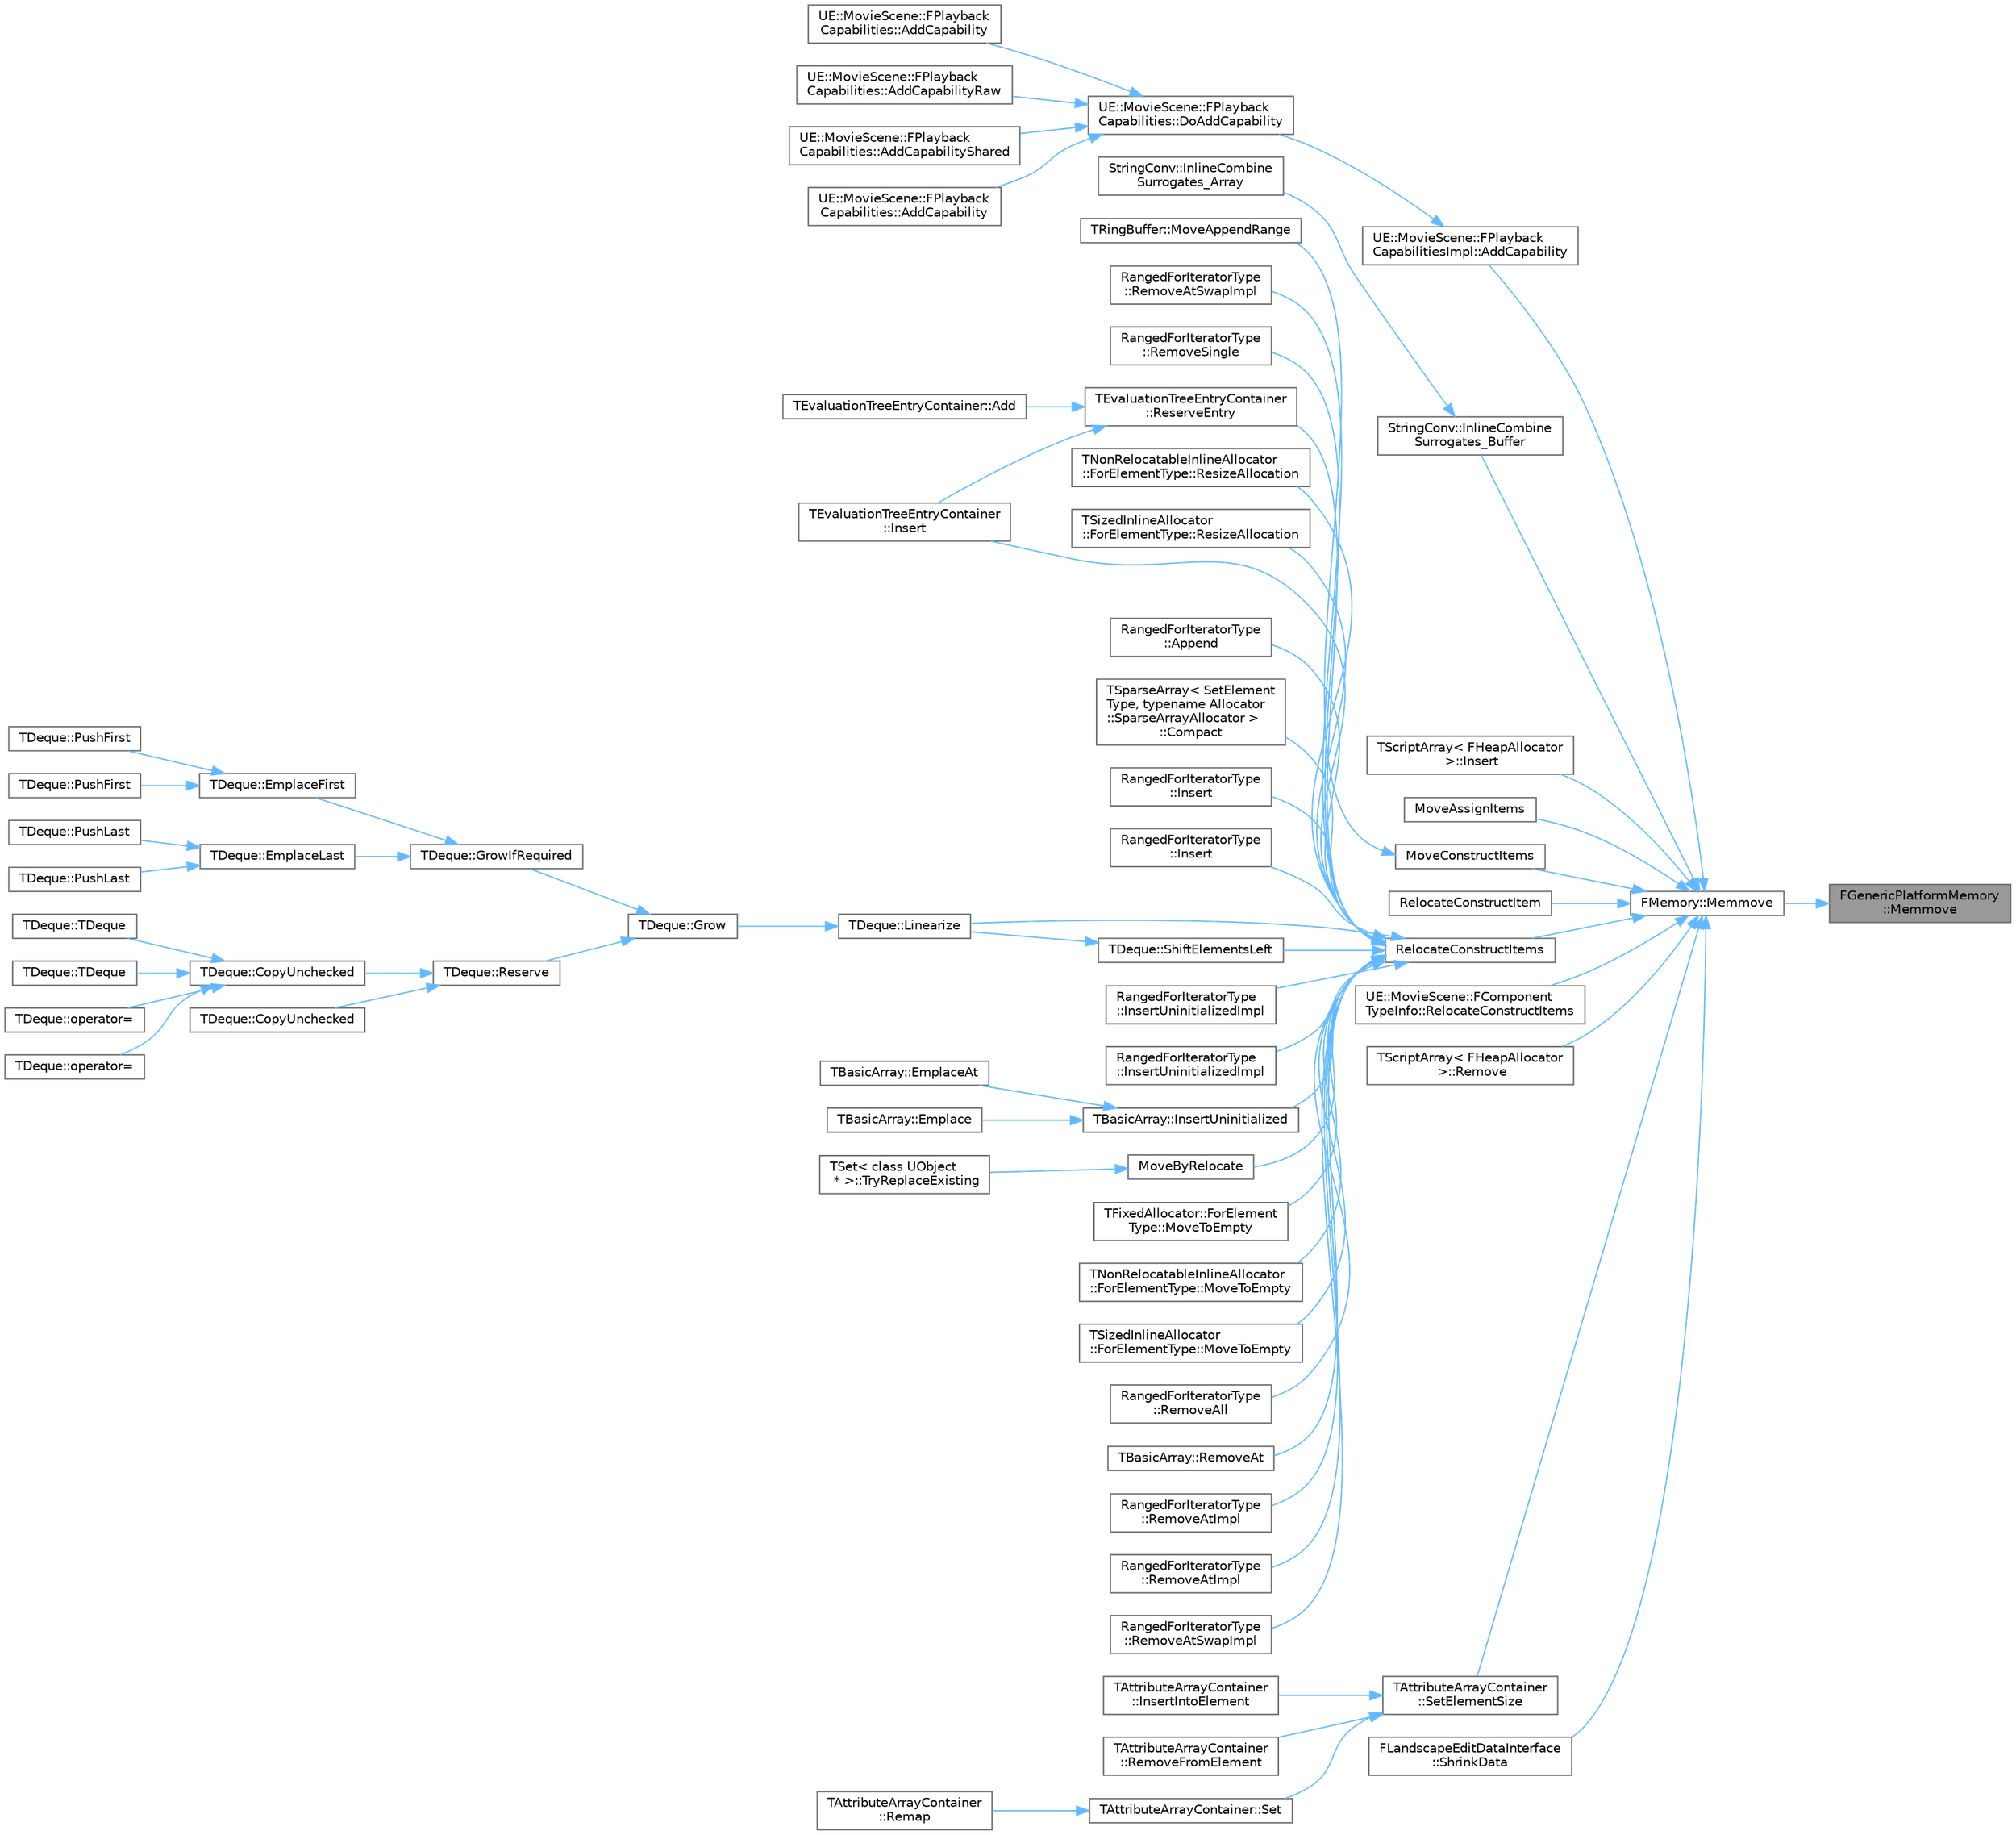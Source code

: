 digraph "FGenericPlatformMemory::Memmove"
{
 // INTERACTIVE_SVG=YES
 // LATEX_PDF_SIZE
  bgcolor="transparent";
  edge [fontname=Helvetica,fontsize=10,labelfontname=Helvetica,labelfontsize=10];
  node [fontname=Helvetica,fontsize=10,shape=box,height=0.2,width=0.4];
  rankdir="RL";
  Node1 [id="Node000001",label="FGenericPlatformMemory\l::Memmove",height=0.2,width=0.4,color="gray40", fillcolor="grey60", style="filled", fontcolor="black",tooltip="Copies count bytes of characters from Src to Dest."];
  Node1 -> Node2 [id="edge1_Node000001_Node000002",dir="back",color="steelblue1",style="solid",tooltip=" "];
  Node2 [id="Node000002",label="FMemory::Memmove",height=0.2,width=0.4,color="grey40", fillcolor="white", style="filled",URL="$de/d4a/structFMemory.html#a79d3be0945272bfb7e90a7f627c417e4",tooltip=" "];
  Node2 -> Node3 [id="edge2_Node000002_Node000003",dir="back",color="steelblue1",style="solid",tooltip=" "];
  Node3 [id="Node000003",label="UE::MovieScene::FPlayback\lCapabilitiesImpl::AddCapability",height=0.2,width=0.4,color="grey40", fillcolor="white", style="filled",URL="$d0/d99/structUE_1_1MovieScene_1_1FPlaybackCapabilitiesImpl.html#a1f3b2f7a0867f35e5af20cebe086a0bc",tooltip="Creates and stores a new capability object at the given bit."];
  Node3 -> Node4 [id="edge3_Node000003_Node000004",dir="back",color="steelblue1",style="solid",tooltip=" "];
  Node4 [id="Node000004",label="UE::MovieScene::FPlayback\lCapabilities::DoAddCapability",height=0.2,width=0.4,color="grey40", fillcolor="white", style="filled",URL="$d0/da8/structUE_1_1MovieScene_1_1FPlaybackCapabilities.html#aaac9fe260f3e1b153f7148f0eed5d12a",tooltip=" "];
  Node4 -> Node5 [id="edge4_Node000004_Node000005",dir="back",color="steelblue1",style="solid",tooltip=" "];
  Node5 [id="Node000005",label="UE::MovieScene::FPlayback\lCapabilities::AddCapability",height=0.2,width=0.4,color="grey40", fillcolor="white", style="filled",URL="$d0/da8/structUE_1_1MovieScene_1_1FPlaybackCapabilities.html#a6201f0f34f6406a3cb4c2b549e6a79b2",tooltip="Adds the specified capability to the container, using the supplied arguments to construct it."];
  Node4 -> Node6 [id="edge5_Node000004_Node000006",dir="back",color="steelblue1",style="solid",tooltip=" "];
  Node6 [id="Node000006",label="UE::MovieScene::FPlayback\lCapabilities::AddCapability",height=0.2,width=0.4,color="grey40", fillcolor="white", style="filled",URL="$d0/da8/structUE_1_1MovieScene_1_1FPlaybackCapabilities.html#a2ecf0013273fba9471f719f166de5252",tooltip="As per AsCapability, but with an explicit capability ID."];
  Node4 -> Node7 [id="edge6_Node000004_Node000007",dir="back",color="steelblue1",style="solid",tooltip=" "];
  Node7 [id="Node000007",label="UE::MovieScene::FPlayback\lCapabilities::AddCapabilityRaw",height=0.2,width=0.4,color="grey40", fillcolor="white", style="filled",URL="$d0/da8/structUE_1_1MovieScene_1_1FPlaybackCapabilities.html#ab6497f5330cb4a2643d4a6c3c61171c7",tooltip="Adds the specified capability to the container, as a simple raw pointer Ownership of the capability o..."];
  Node4 -> Node8 [id="edge7_Node000004_Node000008",dir="back",color="steelblue1",style="solid",tooltip=" "];
  Node8 [id="Node000008",label="UE::MovieScene::FPlayback\lCapabilities::AddCapabilityShared",height=0.2,width=0.4,color="grey40", fillcolor="white", style="filled",URL="$d0/da8/structUE_1_1MovieScene_1_1FPlaybackCapabilities.html#aa4ba27a0e081761f4bbab4e42649f489",tooltip="Adds the specified capability to the container, as a shared pointer Ownership of the capability objec..."];
  Node2 -> Node9 [id="edge8_Node000002_Node000009",dir="back",color="steelblue1",style="solid",tooltip=" "];
  Node9 [id="Node000009",label="StringConv::InlineCombine\lSurrogates_Buffer",height=0.2,width=0.4,color="grey40", fillcolor="white", style="filled",URL="$d5/dbd/namespaceStringConv.html#a11561dfc20a774efccbbeb17fa273475",tooltip="Inline combine any UTF-16 surrogate pairs in the given null-terminated character buffer,..."];
  Node9 -> Node10 [id="edge9_Node000009_Node000010",dir="back",color="steelblue1",style="solid",tooltip=" "];
  Node10 [id="Node000010",label="StringConv::InlineCombine\lSurrogates_Array",height=0.2,width=0.4,color="grey40", fillcolor="white", style="filled",URL="$d5/dbd/namespaceStringConv.html#a255b65a66c8399050886036da13a2f17",tooltip="Inline combine any UTF-16 surrogate pairs in the given null-terminated TCHAR array."];
  Node2 -> Node11 [id="edge10_Node000002_Node000011",dir="back",color="steelblue1",style="solid",tooltip=" "];
  Node11 [id="Node000011",label="TScriptArray\< FHeapAllocator\l \>::Insert",height=0.2,width=0.4,color="grey40", fillcolor="white", style="filled",URL="$da/d83/classTScriptArray.html#ab02d653799edcfe39292683a615c8154",tooltip=" "];
  Node2 -> Node12 [id="edge11_Node000002_Node000012",dir="back",color="steelblue1",style="solid",tooltip=" "];
  Node12 [id="Node000012",label="MoveAssignItems",height=0.2,width=0.4,color="grey40", fillcolor="white", style="filled",URL="$db/dea/MemoryOps_8h.html#a8e8399f1c81662794627da956008fee1",tooltip="Move assigns a range of items."];
  Node2 -> Node13 [id="edge12_Node000002_Node000013",dir="back",color="steelblue1",style="solid",tooltip=" "];
  Node13 [id="Node000013",label="MoveConstructItems",height=0.2,width=0.4,color="grey40", fillcolor="white", style="filled",URL="$db/dea/MemoryOps_8h.html#a2d73817e71f2b06a5a63ea9fec8a3f76",tooltip="Move constructs a range of items into memory."];
  Node13 -> Node14 [id="edge13_Node000013_Node000014",dir="back",color="steelblue1",style="solid",tooltip=" "];
  Node14 [id="Node000014",label="TRingBuffer::MoveAppendRange",height=0.2,width=0.4,color="grey40", fillcolor="white", style="filled",URL="$d7/d46/classTRingBuffer.html#a6ce3d2676691979c26d4de4e8fb7966f",tooltip="Append elements from a range onto the back pointer of the RingBuffer, resizing if necessary."];
  Node2 -> Node15 [id="edge14_Node000002_Node000015",dir="back",color="steelblue1",style="solid",tooltip=" "];
  Node15 [id="Node000015",label="RelocateConstructItem",height=0.2,width=0.4,color="grey40", fillcolor="white", style="filled",URL="$db/dea/MemoryOps_8h.html#a2cb74698c7d1c70af40f0d6bfac51b57",tooltip="Relocates a single items to a new memory location as a new type."];
  Node2 -> Node16 [id="edge15_Node000002_Node000016",dir="back",color="steelblue1",style="solid",tooltip=" "];
  Node16 [id="Node000016",label="RelocateConstructItems",height=0.2,width=0.4,color="grey40", fillcolor="white", style="filled",URL="$db/dea/MemoryOps_8h.html#ad26b4943c0245a6d447b3f69bfdbbf35",tooltip="Relocates a range of items to a new memory location as a new type."];
  Node16 -> Node17 [id="edge16_Node000016_Node000017",dir="back",color="steelblue1",style="solid",tooltip=" "];
  Node17 [id="Node000017",label="RangedForIteratorType\l::Append",height=0.2,width=0.4,color="grey40", fillcolor="white", style="filled",URL="$d4/d52/classTArray.html#a1525533428a9e53e48917d205ee5ba53",tooltip=" "];
  Node16 -> Node18 [id="edge17_Node000016_Node000018",dir="back",color="steelblue1",style="solid",tooltip=" "];
  Node18 [id="Node000018",label="TSparseArray\< SetElement\lType, typename Allocator\l::SparseArrayAllocator \>\l::Compact",height=0.2,width=0.4,color="grey40", fillcolor="white", style="filled",URL="$d0/db8/classTSparseArray.html#aeb21ce81104607939ecaea5e19bc9950",tooltip=" "];
  Node16 -> Node19 [id="edge18_Node000016_Node000019",dir="back",color="steelblue1",style="solid",tooltip=" "];
  Node19 [id="Node000019",label="RangedForIteratorType\l::Insert",height=0.2,width=0.4,color="grey40", fillcolor="white", style="filled",URL="$d4/d52/classTArray.html#aaaf34594da06065f24b8ae8ec049fe1c",tooltip=" "];
  Node16 -> Node20 [id="edge19_Node000016_Node000020",dir="back",color="steelblue1",style="solid",tooltip=" "];
  Node20 [id="Node000020",label="RangedForIteratorType\l::Insert",height=0.2,width=0.4,color="grey40", fillcolor="white", style="filled",URL="$d4/d52/classTArray.html#af4522f0f81fdb87f9a532f902eaa7af6",tooltip=" "];
  Node16 -> Node21 [id="edge20_Node000016_Node000021",dir="back",color="steelblue1",style="solid",tooltip=" "];
  Node21 [id="Node000021",label="TEvaluationTreeEntryContainer\l::Insert",height=0.2,width=0.4,color="grey40", fillcolor="white", style="filled",URL="$df/d5b/structTEvaluationTreeEntryContainer.html#afae9dba31c689a19e5c73af202d79800",tooltip="Insert a new element to the entry with the specified identifier at a specific index within the entry."];
  Node16 -> Node22 [id="edge21_Node000016_Node000022",dir="back",color="steelblue1",style="solid",tooltip=" "];
  Node22 [id="Node000022",label="TBasicArray::InsertUninitialized",height=0.2,width=0.4,color="grey40", fillcolor="white", style="filled",URL="$d1/da6/classTBasicArray.html#a85d46b86bfe6db4afa0ebca4955828a4",tooltip=" "];
  Node22 -> Node23 [id="edge22_Node000022_Node000023",dir="back",color="steelblue1",style="solid",tooltip=" "];
  Node23 [id="Node000023",label="TBasicArray::Emplace",height=0.2,width=0.4,color="grey40", fillcolor="white", style="filled",URL="$d1/da6/classTBasicArray.html#aeca7956defdd6ae69b8d1ed6c017b31f",tooltip=" "];
  Node22 -> Node24 [id="edge23_Node000022_Node000024",dir="back",color="steelblue1",style="solid",tooltip=" "];
  Node24 [id="Node000024",label="TBasicArray::EmplaceAt",height=0.2,width=0.4,color="grey40", fillcolor="white", style="filled",URL="$d1/da6/classTBasicArray.html#aaf8403fec45c4de4300b3982560f5fac",tooltip=" "];
  Node16 -> Node25 [id="edge24_Node000016_Node000025",dir="back",color="steelblue1",style="solid",tooltip=" "];
  Node25 [id="Node000025",label="RangedForIteratorType\l::InsertUninitializedImpl",height=0.2,width=0.4,color="grey40", fillcolor="white", style="filled",URL="$d4/d52/classTArray.html#a20ddd3341a0d434cb4392a9325ab8910",tooltip=" "];
  Node16 -> Node26 [id="edge25_Node000016_Node000026",dir="back",color="steelblue1",style="solid",tooltip=" "];
  Node26 [id="Node000026",label="RangedForIteratorType\l::InsertUninitializedImpl",height=0.2,width=0.4,color="grey40", fillcolor="white", style="filled",URL="$d4/d52/classTArray.html#ab67b5641705f8854ce7c6cc520861376",tooltip=" "];
  Node16 -> Node27 [id="edge26_Node000016_Node000027",dir="back",color="steelblue1",style="solid",tooltip=" "];
  Node27 [id="Node000027",label="TDeque::Linearize",height=0.2,width=0.4,color="grey40", fillcolor="white", style="filled",URL="$dd/df8/classTDeque.html#a7dccdc8fc45c08eaf166d043a960b2de",tooltip="Shifts the contained range to the beginning of the storage so it's linear."];
  Node27 -> Node28 [id="edge27_Node000027_Node000028",dir="back",color="steelblue1",style="solid",tooltip=" "];
  Node28 [id="Node000028",label="TDeque::Grow",height=0.2,width=0.4,color="grey40", fillcolor="white", style="filled",URL="$dd/df8/classTDeque.html#abf481b32f1b6a24f0f5e72e8558b2836",tooltip="Grows the container's storage to the parameter capacity value."];
  Node28 -> Node29 [id="edge28_Node000028_Node000029",dir="back",color="steelblue1",style="solid",tooltip=" "];
  Node29 [id="Node000029",label="TDeque::GrowIfRequired",height=0.2,width=0.4,color="grey40", fillcolor="white", style="filled",URL="$dd/df8/classTDeque.html#a52fb92a308bbb1a1773d99754cc90ec2",tooltip="Grows the container to the next capacity value (determined by the storage allocator) if full."];
  Node29 -> Node30 [id="edge29_Node000029_Node000030",dir="back",color="steelblue1",style="solid",tooltip=" "];
  Node30 [id="Node000030",label="TDeque::EmplaceFirst",height=0.2,width=0.4,color="grey40", fillcolor="white", style="filled",URL="$dd/df8/classTDeque.html#a6563f12d2122f0ecd800fdf890857907",tooltip=" "];
  Node30 -> Node31 [id="edge30_Node000030_Node000031",dir="back",color="steelblue1",style="solid",tooltip=" "];
  Node31 [id="Node000031",label="TDeque::PushFirst",height=0.2,width=0.4,color="grey40", fillcolor="white", style="filled",URL="$dd/df8/classTDeque.html#a8f6e604fe31d503678ba6102917a06bf",tooltip=" "];
  Node30 -> Node32 [id="edge31_Node000030_Node000032",dir="back",color="steelblue1",style="solid",tooltip=" "];
  Node32 [id="Node000032",label="TDeque::PushFirst",height=0.2,width=0.4,color="grey40", fillcolor="white", style="filled",URL="$dd/df8/classTDeque.html#abe9b33755ff5edf4efecac9a05d02053",tooltip=" "];
  Node29 -> Node33 [id="edge32_Node000029_Node000033",dir="back",color="steelblue1",style="solid",tooltip=" "];
  Node33 [id="Node000033",label="TDeque::EmplaceLast",height=0.2,width=0.4,color="grey40", fillcolor="white", style="filled",URL="$dd/df8/classTDeque.html#aa6ee3f17768f4ff885805bea125f78b5",tooltip=" "];
  Node33 -> Node34 [id="edge33_Node000033_Node000034",dir="back",color="steelblue1",style="solid",tooltip=" "];
  Node34 [id="Node000034",label="TDeque::PushLast",height=0.2,width=0.4,color="grey40", fillcolor="white", style="filled",URL="$dd/df8/classTDeque.html#a085d35128a6671e13255138f5aceefea",tooltip=" "];
  Node33 -> Node35 [id="edge34_Node000033_Node000035",dir="back",color="steelblue1",style="solid",tooltip=" "];
  Node35 [id="Node000035",label="TDeque::PushLast",height=0.2,width=0.4,color="grey40", fillcolor="white", style="filled",URL="$dd/df8/classTDeque.html#ac615d04bfc566689d760009bced6faf3",tooltip=" "];
  Node28 -> Node36 [id="edge35_Node000028_Node000036",dir="back",color="steelblue1",style="solid",tooltip=" "];
  Node36 [id="Node000036",label="TDeque::Reserve",height=0.2,width=0.4,color="grey40", fillcolor="white", style="filled",URL="$dd/df8/classTDeque.html#a19f0cb34dcef433e567b84758b64aa90",tooltip=" "];
  Node36 -> Node37 [id="edge36_Node000036_Node000037",dir="back",color="steelblue1",style="solid",tooltip=" "];
  Node37 [id="Node000037",label="TDeque::CopyUnchecked",height=0.2,width=0.4,color="grey40", fillcolor="white", style="filled",URL="$dd/df8/classTDeque.html#a82bcbd0e06f1f69fa0e5d2dcf9670307",tooltip=" "];
  Node37 -> Node38 [id="edge37_Node000037_Node000038",dir="back",color="steelblue1",style="solid",tooltip=" "];
  Node38 [id="Node000038",label="TDeque::TDeque",height=0.2,width=0.4,color="grey40", fillcolor="white", style="filled",URL="$dd/df8/classTDeque.html#a9f3867ffaf4f49edb2b73441462882f3",tooltip=" "];
  Node37 -> Node39 [id="edge38_Node000037_Node000039",dir="back",color="steelblue1",style="solid",tooltip=" "];
  Node39 [id="Node000039",label="TDeque::TDeque",height=0.2,width=0.4,color="grey40", fillcolor="white", style="filled",URL="$dd/df8/classTDeque.html#a9c7d2fe173fb917be64f511eed8544b2",tooltip=" "];
  Node37 -> Node40 [id="edge39_Node000037_Node000040",dir="back",color="steelblue1",style="solid",tooltip=" "];
  Node40 [id="Node000040",label="TDeque::operator=",height=0.2,width=0.4,color="grey40", fillcolor="white", style="filled",URL="$dd/df8/classTDeque.html#a7d7199aba3f8faaf23c6f4e44a17843d",tooltip=" "];
  Node37 -> Node41 [id="edge40_Node000037_Node000041",dir="back",color="steelblue1",style="solid",tooltip=" "];
  Node41 [id="Node000041",label="TDeque::operator=",height=0.2,width=0.4,color="grey40", fillcolor="white", style="filled",URL="$dd/df8/classTDeque.html#a52776dce55496d069e46df99d05d0947",tooltip=" "];
  Node36 -> Node42 [id="edge41_Node000036_Node000042",dir="back",color="steelblue1",style="solid",tooltip=" "];
  Node42 [id="Node000042",label="TDeque::CopyUnchecked",height=0.2,width=0.4,color="grey40", fillcolor="white", style="filled",URL="$dd/df8/classTDeque.html#a42493c92fbee3ee4fb62cb65f500ea71",tooltip=" "];
  Node16 -> Node43 [id="edge42_Node000016_Node000043",dir="back",color="steelblue1",style="solid",tooltip=" "];
  Node43 [id="Node000043",label="MoveByRelocate",height=0.2,width=0.4,color="grey40", fillcolor="white", style="filled",URL="$dc/de5/SetUtilities_8h.html#a963e4a25728af31e2663752c46e35b4f",tooltip="This is used to provide type specific behavior for a move which will destroy B."];
  Node43 -> Node44 [id="edge43_Node000043_Node000044",dir="back",color="steelblue1",style="solid",tooltip=" "];
  Node44 [id="Node000044",label="TSet\< class UObject\l * \>::TryReplaceExisting",height=0.2,width=0.4,color="grey40", fillcolor="white", style="filled",URL="$d5/d15/classTSet.html#a5b8c2ef67dd77e720d39e3a5d4e498b9",tooltip=" "];
  Node16 -> Node45 [id="edge44_Node000016_Node000045",dir="back",color="steelblue1",style="solid",tooltip=" "];
  Node45 [id="Node000045",label="TFixedAllocator::ForElement\lType::MoveToEmpty",height=0.2,width=0.4,color="grey40", fillcolor="white", style="filled",URL="$d8/d69/classTFixedAllocator_1_1ForElementType.html#a6891277366d77606c3a8a28e0b089f19",tooltip="Moves the state of another allocator into this one."];
  Node16 -> Node46 [id="edge45_Node000016_Node000046",dir="back",color="steelblue1",style="solid",tooltip=" "];
  Node46 [id="Node000046",label="TNonRelocatableInlineAllocator\l::ForElementType::MoveToEmpty",height=0.2,width=0.4,color="grey40", fillcolor="white", style="filled",URL="$d5/db2/classTNonRelocatableInlineAllocator_1_1ForElementType.html#afb6445f19d82dc0b6b88b8a13376e1f1",tooltip="Moves the state of another allocator into this one."];
  Node16 -> Node47 [id="edge46_Node000016_Node000047",dir="back",color="steelblue1",style="solid",tooltip=" "];
  Node47 [id="Node000047",label="TSizedInlineAllocator\l::ForElementType::MoveToEmpty",height=0.2,width=0.4,color="grey40", fillcolor="white", style="filled",URL="$d2/d79/classTSizedInlineAllocator_1_1ForElementType.html#a75afadc36a3095550756f4ef32f88aa8",tooltip="Moves the state of another allocator into this one."];
  Node16 -> Node48 [id="edge47_Node000016_Node000048",dir="back",color="steelblue1",style="solid",tooltip=" "];
  Node48 [id="Node000048",label="RangedForIteratorType\l::RemoveAll",height=0.2,width=0.4,color="grey40", fillcolor="white", style="filled",URL="$d4/d52/classTArray.html#a88ecccd4a73227412a020eac5cb840dc",tooltip=" "];
  Node16 -> Node49 [id="edge48_Node000016_Node000049",dir="back",color="steelblue1",style="solid",tooltip=" "];
  Node49 [id="Node000049",label="TBasicArray::RemoveAt",height=0.2,width=0.4,color="grey40", fillcolor="white", style="filled",URL="$d1/da6/classTBasicArray.html#a4a3fb274e8a5530c5e4f3352e8e6d4f3",tooltip=" "];
  Node16 -> Node50 [id="edge49_Node000016_Node000050",dir="back",color="steelblue1",style="solid",tooltip=" "];
  Node50 [id="Node000050",label="RangedForIteratorType\l::RemoveAtImpl",height=0.2,width=0.4,color="grey40", fillcolor="white", style="filled",URL="$d4/d52/classTArray.html#a825d241f5c878cc3257125deedf95f93",tooltip=" "];
  Node16 -> Node51 [id="edge50_Node000016_Node000051",dir="back",color="steelblue1",style="solid",tooltip=" "];
  Node51 [id="Node000051",label="RangedForIteratorType\l::RemoveAtImpl",height=0.2,width=0.4,color="grey40", fillcolor="white", style="filled",URL="$d4/d52/classTArray.html#a4ad5a40e9b67f51108a169e6b5a331f6",tooltip=" "];
  Node16 -> Node52 [id="edge51_Node000016_Node000052",dir="back",color="steelblue1",style="solid",tooltip=" "];
  Node52 [id="Node000052",label="RangedForIteratorType\l::RemoveAtSwapImpl",height=0.2,width=0.4,color="grey40", fillcolor="white", style="filled",URL="$d4/d52/classTArray.html#aa1401ce9f66b60067d6ad4fb3dfcacbf",tooltip=" "];
  Node16 -> Node53 [id="edge52_Node000016_Node000053",dir="back",color="steelblue1",style="solid",tooltip=" "];
  Node53 [id="Node000053",label="RangedForIteratorType\l::RemoveAtSwapImpl",height=0.2,width=0.4,color="grey40", fillcolor="white", style="filled",URL="$d4/d52/classTArray.html#afa9a0b9b30672b7dfe134bd488d79049",tooltip=" "];
  Node16 -> Node54 [id="edge53_Node000016_Node000054",dir="back",color="steelblue1",style="solid",tooltip=" "];
  Node54 [id="Node000054",label="RangedForIteratorType\l::RemoveSingle",height=0.2,width=0.4,color="grey40", fillcolor="white", style="filled",URL="$d4/d52/classTArray.html#a97ef6956222f6adf55ca485ccc6a44f2",tooltip=" "];
  Node16 -> Node55 [id="edge54_Node000016_Node000055",dir="back",color="steelblue1",style="solid",tooltip=" "];
  Node55 [id="Node000055",label="TEvaluationTreeEntryContainer\l::ReserveEntry",height=0.2,width=0.4,color="grey40", fillcolor="white", style="filled",URL="$df/d5b/structTEvaluationTreeEntryContainer.html#a2b5f8f36872861aac1c9f0f2487e9949",tooltip="Reserves the entry with the specified identifier to a new capacity."];
  Node55 -> Node56 [id="edge55_Node000055_Node000056",dir="back",color="steelblue1",style="solid",tooltip=" "];
  Node56 [id="Node000056",label="TEvaluationTreeEntryContainer::Add",height=0.2,width=0.4,color="grey40", fillcolor="white", style="filled",URL="$df/d5b/structTEvaluationTreeEntryContainer.html#a50c789f9797401bc8766a427824c0a40",tooltip="Add a new element to the entry contents with the specified identifier."];
  Node55 -> Node21 [id="edge56_Node000055_Node000021",dir="back",color="steelblue1",style="solid",tooltip=" "];
  Node16 -> Node57 [id="edge57_Node000016_Node000057",dir="back",color="steelblue1",style="solid",tooltip=" "];
  Node57 [id="Node000057",label="TNonRelocatableInlineAllocator\l::ForElementType::ResizeAllocation",height=0.2,width=0.4,color="grey40", fillcolor="white", style="filled",URL="$d5/db2/classTNonRelocatableInlineAllocator_1_1ForElementType.html#af67008d255cb33bfdde638d7416fe12c",tooltip=" "];
  Node16 -> Node58 [id="edge58_Node000016_Node000058",dir="back",color="steelblue1",style="solid",tooltip=" "];
  Node58 [id="Node000058",label="TSizedInlineAllocator\l::ForElementType::ResizeAllocation",height=0.2,width=0.4,color="grey40", fillcolor="white", style="filled",URL="$d2/d79/classTSizedInlineAllocator_1_1ForElementType.html#aeab453679b3614f83db6bbc7d872f7b5",tooltip=" "];
  Node16 -> Node59 [id="edge59_Node000016_Node000059",dir="back",color="steelblue1",style="solid",tooltip=" "];
  Node59 [id="Node000059",label="TDeque::ShiftElementsLeft",height=0.2,width=0.4,color="grey40", fillcolor="white", style="filled",URL="$dd/df8/classTDeque.html#a11074d2f7c0cc7ccfd2158fd68f3779f",tooltip="Moves the parameter number of elements to the left shifting the head to the beginning of the storage."];
  Node59 -> Node27 [id="edge60_Node000059_Node000027",dir="back",color="steelblue1",style="solid",tooltip=" "];
  Node2 -> Node60 [id="edge61_Node000002_Node000060",dir="back",color="steelblue1",style="solid",tooltip=" "];
  Node60 [id="Node000060",label="UE::MovieScene::FComponent\lTypeInfo::RelocateConstructItems",height=0.2,width=0.4,color="grey40", fillcolor="white", style="filled",URL="$dd/d04/structUE_1_1MovieScene_1_1FComponentTypeInfo.html#a700510b1b68b57b391f1ee8f0fd13f1b",tooltip="Copy a contiguous array of components."];
  Node2 -> Node61 [id="edge62_Node000002_Node000061",dir="back",color="steelblue1",style="solid",tooltip=" "];
  Node61 [id="Node000061",label="TScriptArray\< FHeapAllocator\l \>::Remove",height=0.2,width=0.4,color="grey40", fillcolor="white", style="filled",URL="$da/d83/classTScriptArray.html#a5dd011ee3e984995cffea93f5e228a22",tooltip=" "];
  Node2 -> Node62 [id="edge63_Node000002_Node000062",dir="back",color="steelblue1",style="solid",tooltip=" "];
  Node62 [id="Node000062",label="TAttributeArrayContainer\l::SetElementSize",height=0.2,width=0.4,color="grey40", fillcolor="white", style="filled",URL="$de/d02/classTAttributeArrayContainer.html#a885f92217e341bfefbf106fcbb0bc725",tooltip="Sets the given attribute array element to have the given number of subarray elements."];
  Node62 -> Node63 [id="edge64_Node000062_Node000063",dir="back",color="steelblue1",style="solid",tooltip=" "];
  Node63 [id="Node000063",label="TAttributeArrayContainer\l::InsertIntoElement",height=0.2,width=0.4,color="grey40", fillcolor="white", style="filled",URL="$de/d02/classTAttributeArrayContainer.html#a861a8e3fb32f942744523a9379748840",tooltip=" "];
  Node62 -> Node64 [id="edge65_Node000062_Node000064",dir="back",color="steelblue1",style="solid",tooltip=" "];
  Node64 [id="Node000064",label="TAttributeArrayContainer\l::RemoveFromElement",height=0.2,width=0.4,color="grey40", fillcolor="white", style="filled",URL="$de/d02/classTAttributeArrayContainer.html#aa6d1ad0947bfabca1306386e3cda9eb7",tooltip=" "];
  Node62 -> Node65 [id="edge66_Node000062_Node000065",dir="back",color="steelblue1",style="solid",tooltip=" "];
  Node65 [id="Node000065",label="TAttributeArrayContainer::Set",height=0.2,width=0.4,color="grey40", fillcolor="white", style="filled",URL="$de/d02/classTAttributeArrayContainer.html#ac1508053bdbd5aa375c96b6e4c29934f",tooltip="Sets the attribute array at the given index to the given TArrayView."];
  Node65 -> Node66 [id="edge67_Node000065_Node000066",dir="back",color="steelblue1",style="solid",tooltip=" "];
  Node66 [id="Node000066",label="TAttributeArrayContainer\l::Remap",height=0.2,width=0.4,color="grey40", fillcolor="white", style="filled",URL="$de/d02/classTAttributeArrayContainer.html#ac63f565669015917316dc38ab16eb4a5",tooltip="Remaps elements according to the passed remapping table."];
  Node2 -> Node67 [id="edge68_Node000002_Node000067",dir="back",color="steelblue1",style="solid",tooltip=" "];
  Node67 [id="Node000067",label="FLandscapeEditDataInterface\l::ShrinkData",height=0.2,width=0.4,color="grey40", fillcolor="white", style="filled",URL="$dd/ddd/structFLandscapeEditDataInterface.html#a61e61623b38e74472eefc1151f734ab5",tooltip=" "];
}
